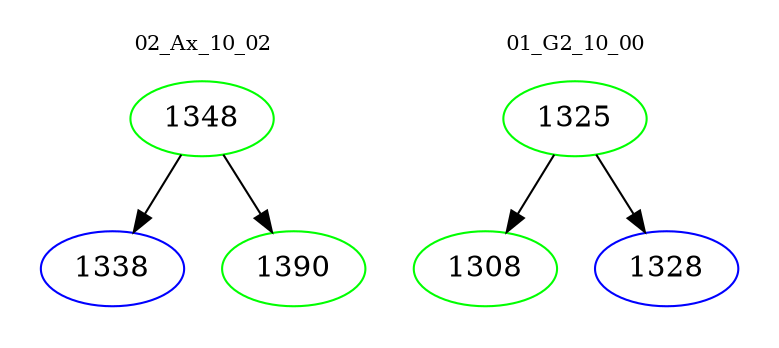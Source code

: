 digraph{
subgraph cluster_0 {
color = white
label = "02_Ax_10_02";
fontsize=10;
T0_1348 [label="1348", color="green"]
T0_1348 -> T0_1338 [color="black"]
T0_1338 [label="1338", color="blue"]
T0_1348 -> T0_1390 [color="black"]
T0_1390 [label="1390", color="green"]
}
subgraph cluster_1 {
color = white
label = "01_G2_10_00";
fontsize=10;
T1_1325 [label="1325", color="green"]
T1_1325 -> T1_1308 [color="black"]
T1_1308 [label="1308", color="green"]
T1_1325 -> T1_1328 [color="black"]
T1_1328 [label="1328", color="blue"]
}
}
